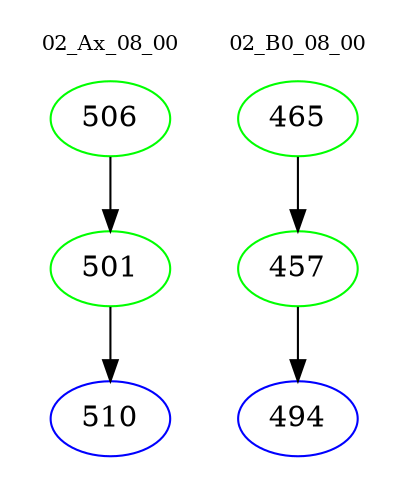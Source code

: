 digraph{
subgraph cluster_0 {
color = white
label = "02_Ax_08_00";
fontsize=10;
T0_506 [label="506", color="green"]
T0_506 -> T0_501 [color="black"]
T0_501 [label="501", color="green"]
T0_501 -> T0_510 [color="black"]
T0_510 [label="510", color="blue"]
}
subgraph cluster_1 {
color = white
label = "02_B0_08_00";
fontsize=10;
T1_465 [label="465", color="green"]
T1_465 -> T1_457 [color="black"]
T1_457 [label="457", color="green"]
T1_457 -> T1_494 [color="black"]
T1_494 [label="494", color="blue"]
}
}
